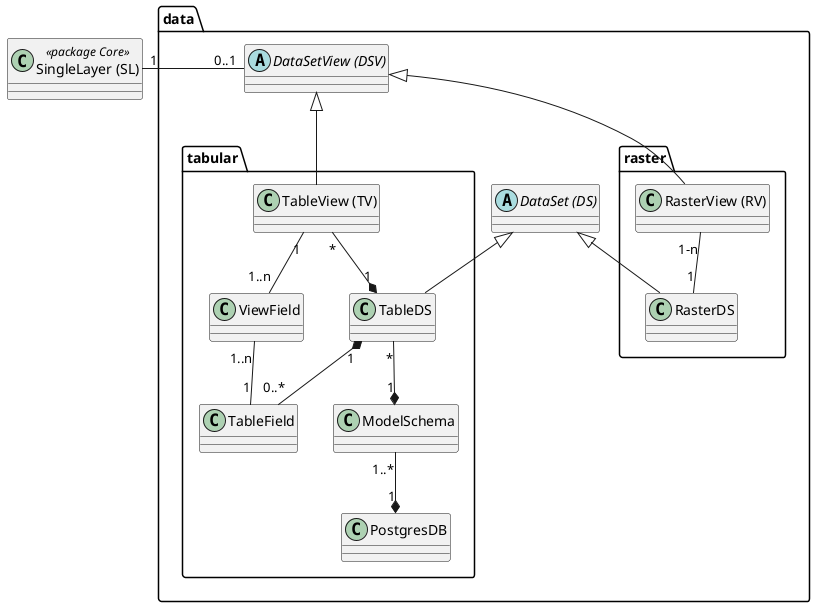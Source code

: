 @startuml
class "SingleLayer (SL)" as sl << package Core >>

package data {

abstract class "DataSetView (DSV)" as dsv
abstract class "DataSet (DS)" as ds

package tabular {
class "TableView (TV)" as tv
class "TableDS" as tds
class "PostgresDB" as pdb
class "TableField" as tf
class "ViewField" as vf
class "ModelSchema" as ms

sl "1" -right- "0..1" dsv : "     "

tv "*" --* "1" tds


tds "*" --* "1" ms
tds "1" *-- "0..*" tf

tv "1" -- "1..n" vf
vf "1..n" -- "1" tf

ms "1..*" --* "1" pdb
}

package "raster"{
class "RasterView (RV)" as rv
class "RasterDS" as rds

rv "1-n" -- "1" rds
}


}

dsv <|-- rv
dsv <|-- tv

ds <|-- rds
ds <|-- tds
@enduml